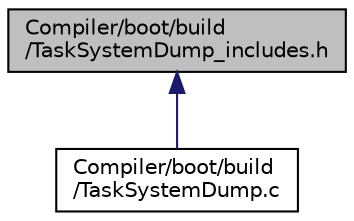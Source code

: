 digraph "Compiler/boot/build/TaskSystemDump_includes.h"
{
  edge [fontname="Helvetica",fontsize="10",labelfontname="Helvetica",labelfontsize="10"];
  node [fontname="Helvetica",fontsize="10",shape=record];
  Node17 [label="Compiler/boot/build\l/TaskSystemDump_includes.h",height=0.2,width=0.4,color="black", fillcolor="grey75", style="filled", fontcolor="black"];
  Node17 -> Node18 [dir="back",color="midnightblue",fontsize="10",style="solid",fontname="Helvetica"];
  Node18 [label="Compiler/boot/build\l/TaskSystemDump.c",height=0.2,width=0.4,color="black", fillcolor="white", style="filled",URL="$da/d63/_task_system_dump_8c.html"];
}
